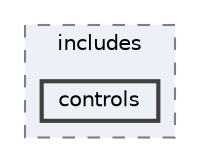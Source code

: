 digraph "app/includes/controls"
{
 // LATEX_PDF_SIZE
  bgcolor="transparent";
  edge [fontname=Helvetica,fontsize=10,labelfontname=Helvetica,labelfontsize=10];
  node [fontname=Helvetica,fontsize=10,shape=box,height=0.2,width=0.4];
  compound=true
  subgraph clusterdir_1c5c03227cca0102ee47bee331c2b55d {
    graph [ bgcolor="#edf0f7", pencolor="grey50", label="includes", fontname=Helvetica,fontsize=10 style="filled,dashed", URL="dir_1c5c03227cca0102ee47bee331c2b55d.html",tooltip=""]
  dir_3225de6caf5a9d4ea39fe6430a4d1d0d [label="controls", fillcolor="#edf0f7", color="grey25", style="filled,bold", URL="dir_3225de6caf5a9d4ea39fe6430a4d1d0d.html",tooltip=""];
  }
}
